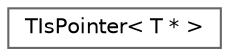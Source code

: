 digraph "Graphical Class Hierarchy"
{
 // INTERACTIVE_SVG=YES
 // LATEX_PDF_SIZE
  bgcolor="transparent";
  edge [fontname=Helvetica,fontsize=10,labelfontname=Helvetica,labelfontsize=10];
  node [fontname=Helvetica,fontsize=10,shape=box,height=0.2,width=0.4];
  rankdir="LR";
  Node0 [id="Node000000",label="TIsPointer\< T * \>",height=0.2,width=0.4,color="grey40", fillcolor="white", style="filled",URL="$d4/dff/structTIsPointer_3_01T_01_5_01_4.html",tooltip=" "];
}
